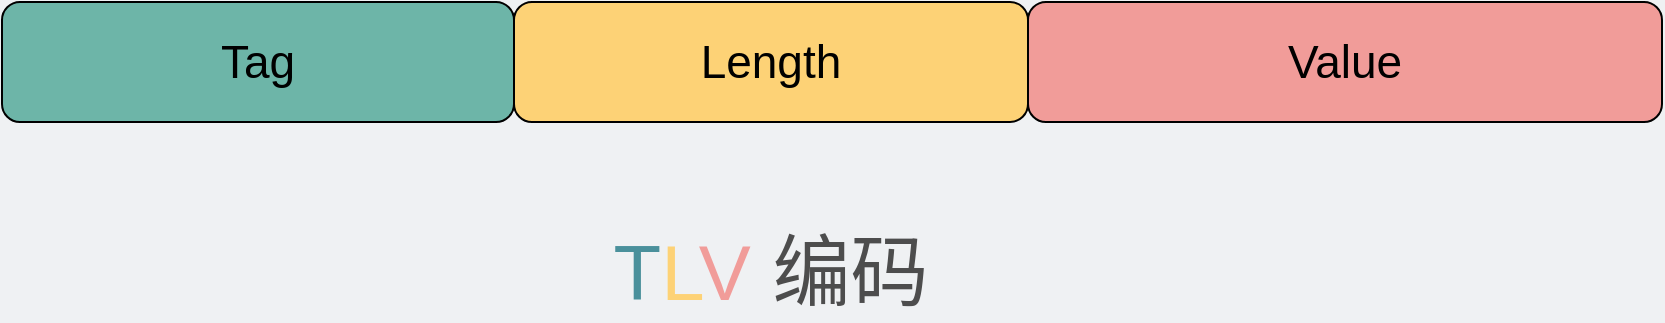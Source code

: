 <mxfile version="22.1.11" type="github">
  <diagram id="9fnjXT7nlAm7Ix4f8WDv" name="Page-1">
    <mxGraphModel dx="1536" dy="896" grid="0" gridSize="10" guides="1" tooltips="1" connect="1" arrows="1" fold="1" page="1" pageScale="1" pageWidth="500" pageHeight="300" background="#EFF1F3" math="0" shadow="0">
      <root>
        <mxCell id="0" />
        <mxCell id="1" parent="0" />
        <mxCell id="-xf_uFu9KCXf6jcXoVjT-15" value="&lt;font style=&quot;font-size: 23px;&quot;&gt;Value&lt;/font&gt;" style="rounded=1;whiteSpace=wrap;html=1;fontSize=23;fillColor=#F19C99;" parent="1" vertex="1">
          <mxGeometry x="633" y="88" width="317" height="60" as="geometry" />
        </mxCell>
        <mxCell id="QUlrv-4_Xu6kGZL0T_s7-1" value="Tag" style="rounded=1;whiteSpace=wrap;html=1;fontSize=23;fillColor=#6DB5A8;" parent="1" vertex="1">
          <mxGeometry x="120" y="88" width="256" height="60" as="geometry" />
        </mxCell>
        <mxCell id="QUlrv-4_Xu6kGZL0T_s7-28" value="Length" style="rounded=1;whiteSpace=wrap;html=1;fontSize=23;fillColor=#FDD276;" parent="1" vertex="1">
          <mxGeometry x="376" y="88" width="257" height="60" as="geometry" />
        </mxCell>
        <mxCell id="qseKr2snYDWhebuNy2Sw-1" value="&lt;font style=&quot;font-size: 39px;&quot;&gt;&lt;font color=&quot;#4a909b&quot;&gt;T&lt;/font&gt;&lt;font color=&quot;#fdd276&quot;&gt;L&lt;/font&gt;&lt;font color=&quot;#f19c99&quot;&gt;V&amp;nbsp;&lt;/font&gt;&lt;font color=&quot;#4d4d4d&quot;&gt;编码&lt;/font&gt;&lt;/font&gt;" style="text;html=1;strokeColor=none;fillColor=none;align=center;verticalAlign=middle;whiteSpace=wrap;rounded=0;" parent="1" vertex="1">
          <mxGeometry x="396" y="209" width="217" height="30" as="geometry" />
        </mxCell>
      </root>
    </mxGraphModel>
  </diagram>
</mxfile>
